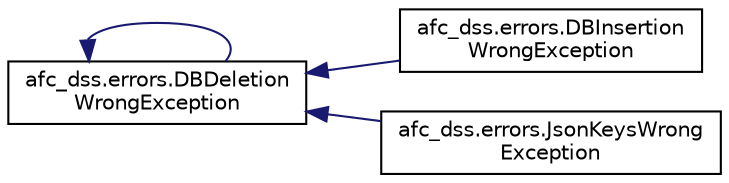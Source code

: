 digraph "Graphical Class Hierarchy"
{
  edge [fontname="Helvetica",fontsize="10",labelfontname="Helvetica",labelfontsize="10"];
  node [fontname="Helvetica",fontsize="10",shape=record];
  rankdir="LR";
  Node0 [label="Exception",height=0.2,width=0.4,color="grey75", fillcolor="white", style="filled"];
  Node0 -> Node0 [dir="back",color="midnightblue",fontsize="10",style="solid",fontname="Helvetica"];
  Node0 [label="afc_dss.errors.DBDeletion\lWrongException",height=0.2,width=0.4,color="black", fillcolor="white", style="filled",URL="$classafc__dss_1_1errors_1_1_d_b_deletion_wrong_exception.html",tooltip="DBDeletionWrongException class. "];
  Node0 -> Node2 [dir="back",color="midnightblue",fontsize="10",style="solid",fontname="Helvetica"];
  Node2 [label="afc_dss.errors.DBInsertion\lWrongException",height=0.2,width=0.4,color="black", fillcolor="white", style="filled",URL="$classafc__dss_1_1errors_1_1_d_b_insertion_wrong_exception.html",tooltip="DBInsertionWrongException class. "];
  Node0 -> Node3 [dir="back",color="midnightblue",fontsize="10",style="solid",fontname="Helvetica"];
  Node3 [label="afc_dss.errors.JsonKeysWrong\lException",height=0.2,width=0.4,color="black", fillcolor="white", style="filled",URL="$classafc__dss_1_1errors_1_1_json_keys_wrong_exception.html",tooltip="JsonKeysWrongException class. "];
}
